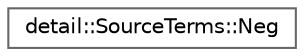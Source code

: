 digraph "Graphical Class Hierarchy"
{
 // LATEX_PDF_SIZE
  bgcolor="transparent";
  edge [fontname=Helvetica,fontsize=10,labelfontname=Helvetica,labelfontsize=10];
  node [fontname=Helvetica,fontsize=10,shape=box,height=0.2,width=0.4];
  rankdir="LR";
  Node0 [id="Node000000",label="detail::SourceTerms::Neg",height=0.2,width=0.4,color="grey40", fillcolor="white", style="filled",URL="$structdetail_1_1SourceTerms_1_1Neg.html",tooltip="Negative."];
}
